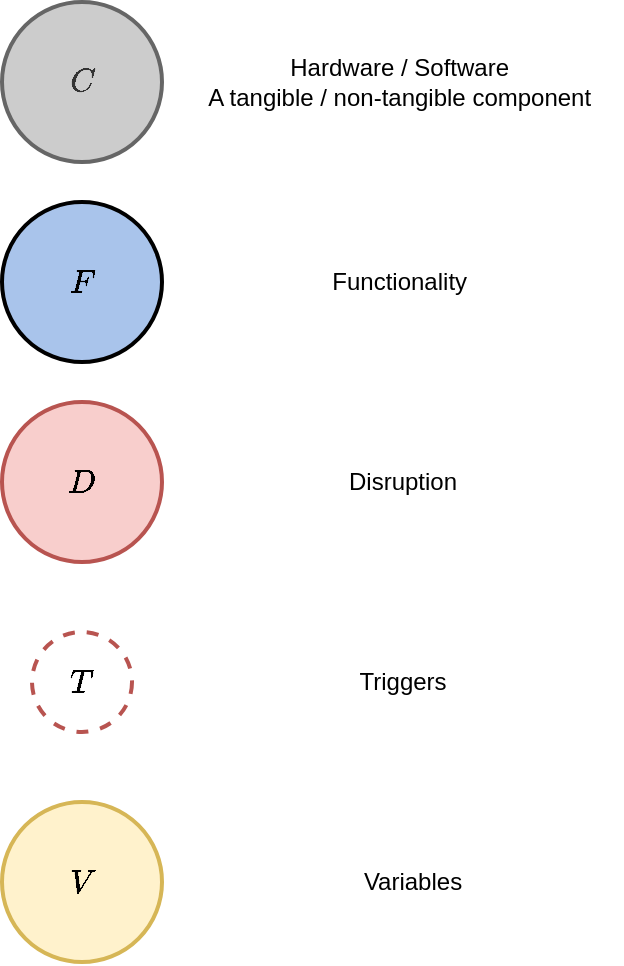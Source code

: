 <mxfile version="22.1.18" type="device">
  <diagram name="Page-1" id="I_IvIT508GICdWFmFSxx">
    <mxGraphModel dx="-3075" dy="864" grid="1" gridSize="10" guides="1" tooltips="1" connect="1" arrows="1" fold="1" page="1" pageScale="1" pageWidth="850" pageHeight="1100" math="1" shadow="0">
      <root>
        <mxCell id="0" />
        <mxCell id="1" parent="0" />
        <mxCell id="ZyNOMEaNR9zngOQEl1LI-1" value="&lt;font style=&quot;font-size: 14px;&quot;&gt;$$C$$&lt;/font&gt;" style="ellipse;whiteSpace=wrap;html=1;aspect=fixed;fillColor=#CCCCCC;strokeColor=#666666;strokeWidth=2;fontColor=#333333;" parent="1" vertex="1">
          <mxGeometry x="3560" y="160" width="80" height="80" as="geometry" />
        </mxCell>
        <mxCell id="ZyNOMEaNR9zngOQEl1LI-2" value="Hardware / Software&amp;nbsp;&lt;br&gt;A tangible / non-tangible component&amp;nbsp;" style="text;html=1;align=center;verticalAlign=middle;resizable=0;points=[];autosize=1;strokeColor=none;fillColor=none;" parent="1" vertex="1">
          <mxGeometry x="3650" y="180" width="220" height="40" as="geometry" />
        </mxCell>
        <mxCell id="ZyNOMEaNR9zngOQEl1LI-3" value="&lt;font style=&quot;font-size: 14px;&quot;&gt;$$F$$&lt;/font&gt;" style="ellipse;whiteSpace=wrap;html=1;aspect=fixed;fillColor=#A9C4EB;strokeWidth=2;" parent="1" vertex="1">
          <mxGeometry x="3560" y="260" width="80" height="80" as="geometry" />
        </mxCell>
        <mxCell id="ZyNOMEaNR9zngOQEl1LI-4" value="Functionality&amp;nbsp;" style="text;html=1;align=center;verticalAlign=middle;resizable=0;points=[];autosize=1;strokeColor=none;fillColor=none;" parent="1" vertex="1">
          <mxGeometry x="3715" y="285" width="90" height="30" as="geometry" />
        </mxCell>
        <mxCell id="ZyNOMEaNR9zngOQEl1LI-5" value="&lt;font style=&quot;font-size: 14px;&quot;&gt;$$D$$&lt;/font&gt;" style="ellipse;whiteSpace=wrap;html=1;aspect=fixed;fillColor=#f8cecc;strokeColor=#b85450;strokeWidth=2;" parent="1" vertex="1">
          <mxGeometry x="3560" y="360" width="80" height="80" as="geometry" />
        </mxCell>
        <mxCell id="ZyNOMEaNR9zngOQEl1LI-6" value="Disruption" style="text;html=1;align=center;verticalAlign=middle;resizable=0;points=[];autosize=1;strokeColor=none;fillColor=none;" parent="1" vertex="1">
          <mxGeometry x="3720" y="385" width="80" height="30" as="geometry" />
        </mxCell>
        <mxCell id="ZyNOMEaNR9zngOQEl1LI-7" value="&lt;font style=&quot;font-size: 14px;&quot;&gt;$$T$$&lt;/font&gt;" style="ellipse;whiteSpace=wrap;html=1;aspect=fixed;strokeWidth=2;strokeColor=#b85450;fillColor=#ffffff;dashed=1;" parent="1" vertex="1">
          <mxGeometry x="3575" y="475" width="50" height="50" as="geometry" />
        </mxCell>
        <mxCell id="ZyNOMEaNR9zngOQEl1LI-8" value="Triggers" style="text;html=1;align=center;verticalAlign=middle;resizable=0;points=[];autosize=1;strokeColor=none;fillColor=none;" parent="1" vertex="1">
          <mxGeometry x="3725" y="485" width="70" height="30" as="geometry" />
        </mxCell>
        <mxCell id="ZyNOMEaNR9zngOQEl1LI-9" value="&lt;font style=&quot;font-size: 14px;&quot;&gt;$$V$$&lt;/font&gt;" style="ellipse;whiteSpace=wrap;html=1;aspect=fixed;strokeWidth=2;strokeColor=#d6b656;fillColor=#fff2cc;" parent="1" vertex="1">
          <mxGeometry x="3560" y="560" width="80" height="80" as="geometry" />
        </mxCell>
        <mxCell id="ZyNOMEaNR9zngOQEl1LI-10" value="Variables" style="text;html=1;align=center;verticalAlign=middle;resizable=0;points=[];autosize=1;strokeColor=none;fillColor=none;" parent="1" vertex="1">
          <mxGeometry x="3730" y="585" width="70" height="30" as="geometry" />
        </mxCell>
      </root>
    </mxGraphModel>
  </diagram>
</mxfile>
